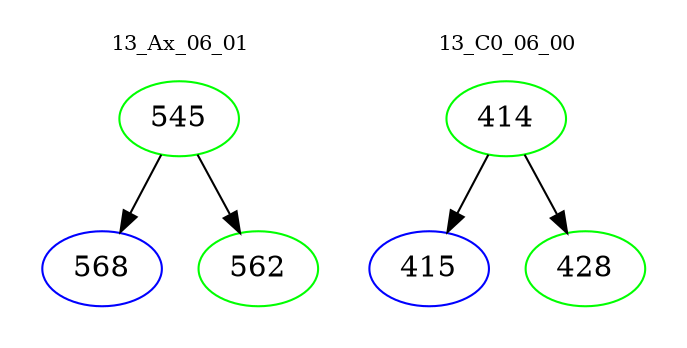 digraph{
subgraph cluster_0 {
color = white
label = "13_Ax_06_01";
fontsize=10;
T0_545 [label="545", color="green"]
T0_545 -> T0_568 [color="black"]
T0_568 [label="568", color="blue"]
T0_545 -> T0_562 [color="black"]
T0_562 [label="562", color="green"]
}
subgraph cluster_1 {
color = white
label = "13_C0_06_00";
fontsize=10;
T1_414 [label="414", color="green"]
T1_414 -> T1_415 [color="black"]
T1_415 [label="415", color="blue"]
T1_414 -> T1_428 [color="black"]
T1_428 [label="428", color="green"]
}
}
